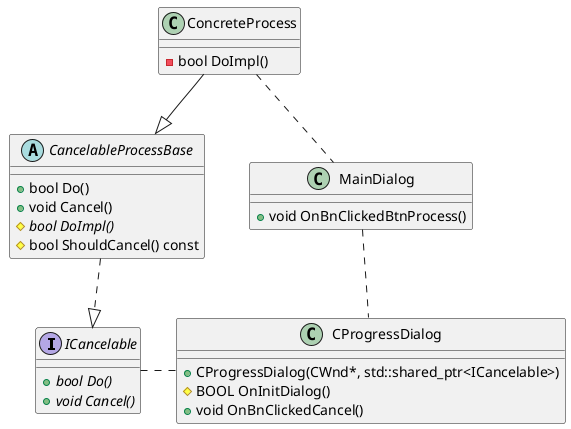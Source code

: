 @startuml

interface ICancelable {
  +{abstract} bool Do()
  +{abstract} void Cancel()
}

abstract CancelableProcessBase {
  +bool Do()
  +void Cancel()
  #{abstract} bool DoImpl()
  #bool ShouldCancel() const
}

class ConcreteProcess {
  -bool DoImpl()
}

ICancelable <|.u. CancelableProcessBase
CancelableProcessBase <|-u- ConcreteProcess

class CProgressDialog {
  +CProgressDialog(CWnd*, std::shared_ptr<ICancelable>)
  #BOOL OnInitDialog()
  +void OnBnClickedCancel()
}

class MainDialog {
  +void OnBnClickedBtnProcess()
}

CProgressDialog .l. ICancelable

MainDialog .l. ConcreteProcess
MainDialog .d. CProgressDialog

@enduml
